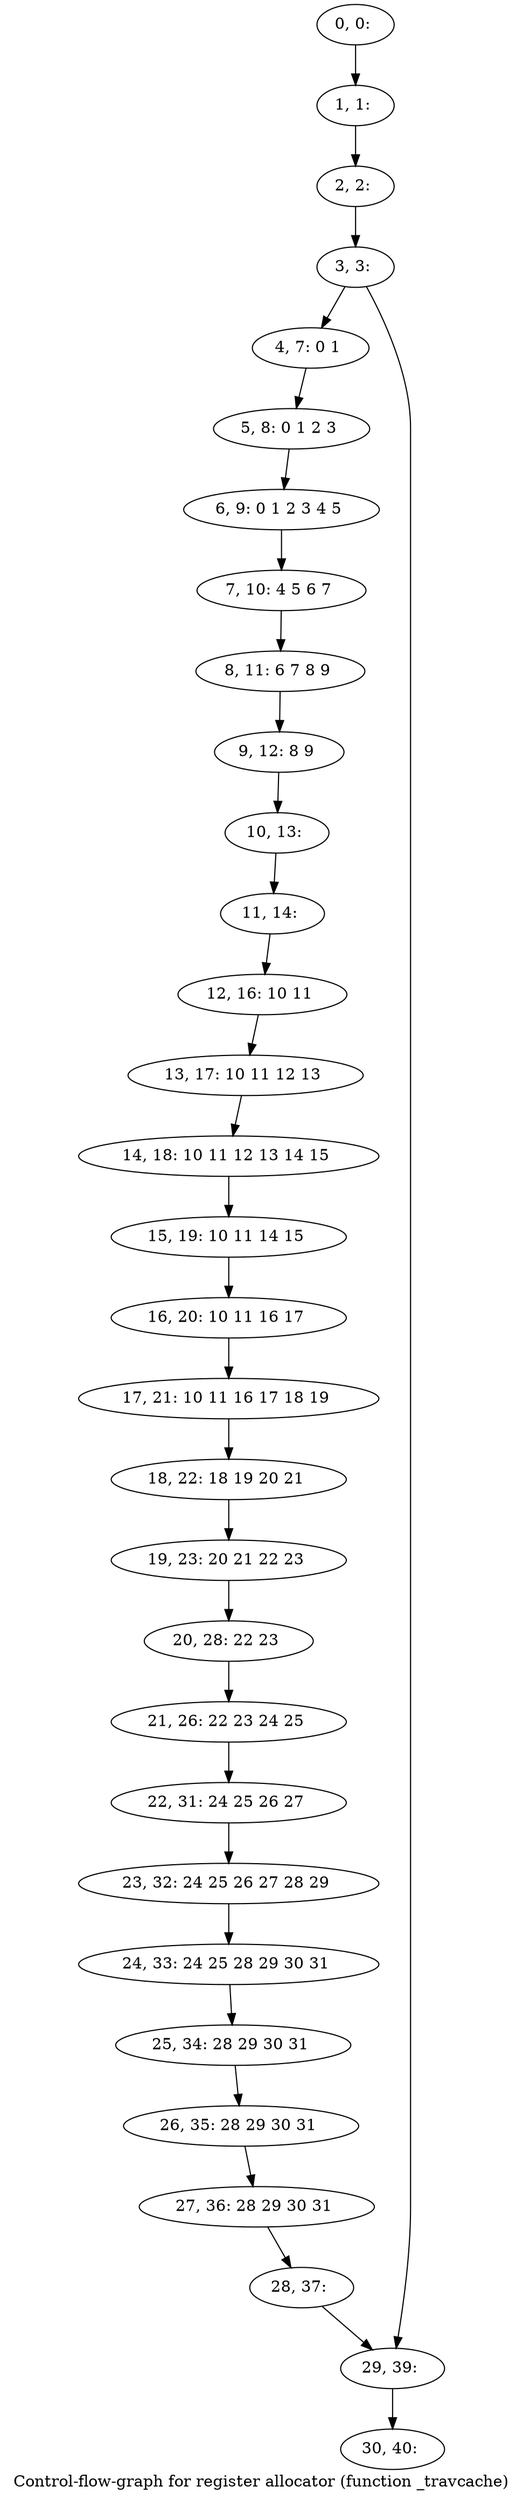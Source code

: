 digraph G {
graph [label="Control-flow-graph for register allocator (function _travcache)"]
0[label="0, 0: "];
1[label="1, 1: "];
2[label="2, 2: "];
3[label="3, 3: "];
4[label="4, 7: 0 1 "];
5[label="5, 8: 0 1 2 3 "];
6[label="6, 9: 0 1 2 3 4 5 "];
7[label="7, 10: 4 5 6 7 "];
8[label="8, 11: 6 7 8 9 "];
9[label="9, 12: 8 9 "];
10[label="10, 13: "];
11[label="11, 14: "];
12[label="12, 16: 10 11 "];
13[label="13, 17: 10 11 12 13 "];
14[label="14, 18: 10 11 12 13 14 15 "];
15[label="15, 19: 10 11 14 15 "];
16[label="16, 20: 10 11 16 17 "];
17[label="17, 21: 10 11 16 17 18 19 "];
18[label="18, 22: 18 19 20 21 "];
19[label="19, 23: 20 21 22 23 "];
20[label="20, 28: 22 23 "];
21[label="21, 26: 22 23 24 25 "];
22[label="22, 31: 24 25 26 27 "];
23[label="23, 32: 24 25 26 27 28 29 "];
24[label="24, 33: 24 25 28 29 30 31 "];
25[label="25, 34: 28 29 30 31 "];
26[label="26, 35: 28 29 30 31 "];
27[label="27, 36: 28 29 30 31 "];
28[label="28, 37: "];
29[label="29, 39: "];
30[label="30, 40: "];
0->1 ;
1->2 ;
2->3 ;
3->4 ;
3->29 ;
4->5 ;
5->6 ;
6->7 ;
7->8 ;
8->9 ;
9->10 ;
10->11 ;
11->12 ;
12->13 ;
13->14 ;
14->15 ;
15->16 ;
16->17 ;
17->18 ;
18->19 ;
19->20 ;
20->21 ;
21->22 ;
22->23 ;
23->24 ;
24->25 ;
25->26 ;
26->27 ;
27->28 ;
28->29 ;
29->30 ;
}
